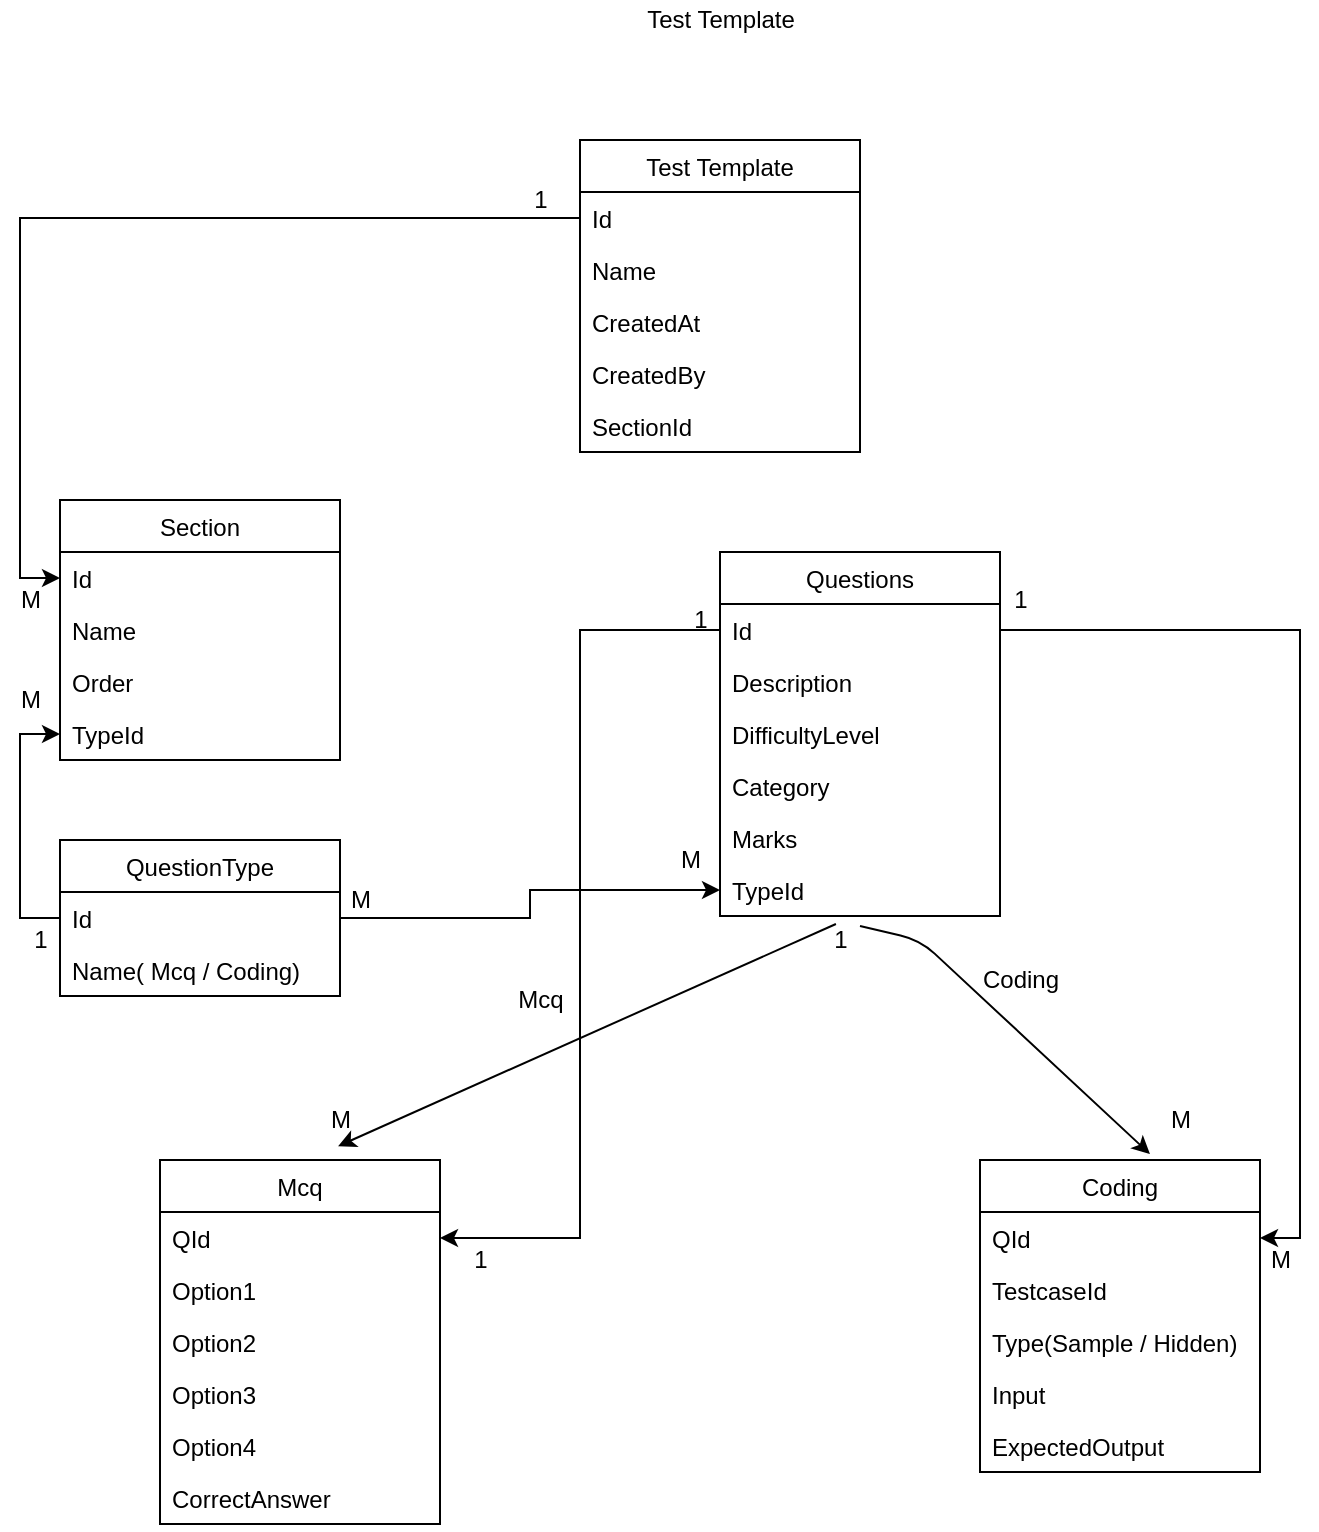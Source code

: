 <mxfile version="14.2.9" type="github">
  <diagram id="wXfgc1KNJ4KFZFpvT1hm" name="Page-1">
    <mxGraphModel dx="1298" dy="882" grid="1" gridSize="10" guides="1" tooltips="1" connect="1" arrows="1" fold="1" page="1" pageScale="1" pageWidth="826" pageHeight="1169" math="0" shadow="0">
      <root>
        <mxCell id="0" />
        <mxCell id="1" parent="0" />
        <mxCell id="Of4Q3CMUklA41UO79PUl-63" value="" style="endArrow=classic;html=1;entryX=0.607;entryY=-0.019;entryDx=0;entryDy=0;entryPerimeter=0;exitX=0.5;exitY=1.192;exitDx=0;exitDy=0;exitPerimeter=0;" edge="1" parent="1" source="Of4Q3CMUklA41UO79PUl-43" target="Of4Q3CMUklA41UO79PUl-53">
          <mxGeometry width="50" height="50" relative="1" as="geometry">
            <mxPoint x="470" y="540" as="sourcePoint" />
            <mxPoint x="520" y="490" as="targetPoint" />
            <Array as="points">
              <mxPoint x="500" y="510" />
            </Array>
          </mxGeometry>
        </mxCell>
        <mxCell id="Of4Q3CMUklA41UO79PUl-2" value="Test Template" style="text;html=1;align=center;verticalAlign=middle;resizable=0;points=[];autosize=1;" vertex="1" parent="1">
          <mxGeometry x="355" y="40" width="90" height="20" as="geometry" />
        </mxCell>
        <mxCell id="Of4Q3CMUklA41UO79PUl-4" value="Test Template" style="swimlane;fontStyle=0;childLayout=stackLayout;horizontal=1;startSize=26;fillColor=none;horizontalStack=0;resizeParent=1;resizeParentMax=0;resizeLast=0;collapsible=1;marginBottom=0;" vertex="1" parent="1">
          <mxGeometry x="330" y="110" width="140" height="156" as="geometry" />
        </mxCell>
        <mxCell id="Of4Q3CMUklA41UO79PUl-37" value="Id" style="text;strokeColor=none;fillColor=none;align=left;verticalAlign=top;spacingLeft=4;spacingRight=4;overflow=hidden;rotatable=0;points=[[0,0.5],[1,0.5]];portConstraint=eastwest;" vertex="1" parent="Of4Q3CMUklA41UO79PUl-4">
          <mxGeometry y="26" width="140" height="26" as="geometry" />
        </mxCell>
        <mxCell id="Of4Q3CMUklA41UO79PUl-5" value="Name" style="text;strokeColor=none;fillColor=none;align=left;verticalAlign=top;spacingLeft=4;spacingRight=4;overflow=hidden;rotatable=0;points=[[0,0.5],[1,0.5]];portConstraint=eastwest;" vertex="1" parent="Of4Q3CMUklA41UO79PUl-4">
          <mxGeometry y="52" width="140" height="26" as="geometry" />
        </mxCell>
        <mxCell id="Of4Q3CMUklA41UO79PUl-6" value="CreatedAt" style="text;strokeColor=none;fillColor=none;align=left;verticalAlign=top;spacingLeft=4;spacingRight=4;overflow=hidden;rotatable=0;points=[[0,0.5],[1,0.5]];portConstraint=eastwest;" vertex="1" parent="Of4Q3CMUklA41UO79PUl-4">
          <mxGeometry y="78" width="140" height="26" as="geometry" />
        </mxCell>
        <mxCell id="Of4Q3CMUklA41UO79PUl-7" value="CreatedBy" style="text;strokeColor=none;fillColor=none;align=left;verticalAlign=top;spacingLeft=4;spacingRight=4;overflow=hidden;rotatable=0;points=[[0,0.5],[1,0.5]];portConstraint=eastwest;" vertex="1" parent="Of4Q3CMUklA41UO79PUl-4">
          <mxGeometry y="104" width="140" height="26" as="geometry" />
        </mxCell>
        <mxCell id="Of4Q3CMUklA41UO79PUl-13" value="SectionId" style="text;strokeColor=none;fillColor=none;align=left;verticalAlign=top;spacingLeft=4;spacingRight=4;overflow=hidden;rotatable=0;points=[[0,0.5],[1,0.5]];portConstraint=eastwest;" vertex="1" parent="Of4Q3CMUklA41UO79PUl-4">
          <mxGeometry y="130" width="140" height="26" as="geometry" />
        </mxCell>
        <mxCell id="Of4Q3CMUklA41UO79PUl-8" value="Section" style="swimlane;fontStyle=0;childLayout=stackLayout;horizontal=1;startSize=26;fillColor=none;horizontalStack=0;resizeParent=1;resizeParentMax=0;resizeLast=0;collapsible=1;marginBottom=0;" vertex="1" parent="1">
          <mxGeometry x="70" y="290" width="140" height="130" as="geometry" />
        </mxCell>
        <mxCell id="Of4Q3CMUklA41UO79PUl-14" value="Id" style="text;strokeColor=none;fillColor=none;align=left;verticalAlign=top;spacingLeft=4;spacingRight=4;overflow=hidden;rotatable=0;points=[[0,0.5],[1,0.5]];portConstraint=eastwest;" vertex="1" parent="Of4Q3CMUklA41UO79PUl-8">
          <mxGeometry y="26" width="140" height="26" as="geometry" />
        </mxCell>
        <mxCell id="Of4Q3CMUklA41UO79PUl-9" value="Name" style="text;strokeColor=none;fillColor=none;align=left;verticalAlign=top;spacingLeft=4;spacingRight=4;overflow=hidden;rotatable=0;points=[[0,0.5],[1,0.5]];portConstraint=eastwest;" vertex="1" parent="Of4Q3CMUklA41UO79PUl-8">
          <mxGeometry y="52" width="140" height="26" as="geometry" />
        </mxCell>
        <mxCell id="Of4Q3CMUklA41UO79PUl-10" value="Order" style="text;strokeColor=none;fillColor=none;align=left;verticalAlign=top;spacingLeft=4;spacingRight=4;overflow=hidden;rotatable=0;points=[[0,0.5],[1,0.5]];portConstraint=eastwest;" vertex="1" parent="Of4Q3CMUklA41UO79PUl-8">
          <mxGeometry y="78" width="140" height="26" as="geometry" />
        </mxCell>
        <mxCell id="Of4Q3CMUklA41UO79PUl-22" value="TypeId" style="text;strokeColor=none;fillColor=none;align=left;verticalAlign=top;spacingLeft=4;spacingRight=4;overflow=hidden;rotatable=0;points=[[0,0.5],[1,0.5]];portConstraint=eastwest;" vertex="1" parent="Of4Q3CMUklA41UO79PUl-8">
          <mxGeometry y="104" width="140" height="26" as="geometry" />
        </mxCell>
        <mxCell id="Of4Q3CMUklA41UO79PUl-15" value="1" style="text;html=1;align=center;verticalAlign=middle;resizable=0;points=[];autosize=1;" vertex="1" parent="1">
          <mxGeometry x="300" y="130" width="20" height="20" as="geometry" />
        </mxCell>
        <mxCell id="Of4Q3CMUklA41UO79PUl-16" value="M" style="text;html=1;align=center;verticalAlign=middle;resizable=0;points=[];autosize=1;" vertex="1" parent="1">
          <mxGeometry x="40" y="330" width="30" height="20" as="geometry" />
        </mxCell>
        <mxCell id="Of4Q3CMUklA41UO79PUl-18" value="QuestionType" style="swimlane;fontStyle=0;childLayout=stackLayout;horizontal=1;startSize=26;fillColor=none;horizontalStack=0;resizeParent=1;resizeParentMax=0;resizeLast=0;collapsible=1;marginBottom=0;" vertex="1" parent="1">
          <mxGeometry x="70" y="460" width="140" height="78" as="geometry" />
        </mxCell>
        <mxCell id="Of4Q3CMUklA41UO79PUl-35" value="Id" style="text;strokeColor=none;fillColor=none;align=left;verticalAlign=top;spacingLeft=4;spacingRight=4;overflow=hidden;rotatable=0;points=[[0,0.5],[1,0.5]];portConstraint=eastwest;" vertex="1" parent="Of4Q3CMUklA41UO79PUl-18">
          <mxGeometry y="26" width="140" height="26" as="geometry" />
        </mxCell>
        <mxCell id="Of4Q3CMUklA41UO79PUl-20" value="Name( Mcq / Coding)" style="text;strokeColor=none;fillColor=none;align=left;verticalAlign=top;spacingLeft=4;spacingRight=4;overflow=hidden;rotatable=0;points=[[0,0.5],[1,0.5]];portConstraint=eastwest;" vertex="1" parent="Of4Q3CMUklA41UO79PUl-18">
          <mxGeometry y="52" width="140" height="26" as="geometry" />
        </mxCell>
        <mxCell id="Of4Q3CMUklA41UO79PUl-33" value="1" style="text;html=1;align=center;verticalAlign=middle;resizable=0;points=[];autosize=1;" vertex="1" parent="1">
          <mxGeometry x="50" y="500" width="20" height="20" as="geometry" />
        </mxCell>
        <mxCell id="Of4Q3CMUklA41UO79PUl-34" value="M" style="text;html=1;align=center;verticalAlign=middle;resizable=0;points=[];autosize=1;" vertex="1" parent="1">
          <mxGeometry x="40" y="380" width="30" height="20" as="geometry" />
        </mxCell>
        <mxCell id="Of4Q3CMUklA41UO79PUl-36" style="edgeStyle=orthogonalEdgeStyle;rounded=0;orthogonalLoop=1;jettySize=auto;html=1;entryX=0;entryY=0.5;entryDx=0;entryDy=0;" edge="1" parent="1" source="Of4Q3CMUklA41UO79PUl-35" target="Of4Q3CMUklA41UO79PUl-22">
          <mxGeometry relative="1" as="geometry" />
        </mxCell>
        <mxCell id="Of4Q3CMUklA41UO79PUl-38" style="edgeStyle=orthogonalEdgeStyle;rounded=0;orthogonalLoop=1;jettySize=auto;html=1;exitX=0;exitY=0.5;exitDx=0;exitDy=0;entryX=0;entryY=0.5;entryDx=0;entryDy=0;" edge="1" parent="1" source="Of4Q3CMUklA41UO79PUl-37" target="Of4Q3CMUklA41UO79PUl-14">
          <mxGeometry relative="1" as="geometry" />
        </mxCell>
        <mxCell id="Of4Q3CMUklA41UO79PUl-39" value="Questions" style="swimlane;fontStyle=0;childLayout=stackLayout;horizontal=1;startSize=26;fillColor=none;horizontalStack=0;resizeParent=1;resizeParentMax=0;resizeLast=0;collapsible=1;marginBottom=0;" vertex="1" parent="1">
          <mxGeometry x="400" y="316" width="140" height="182" as="geometry" />
        </mxCell>
        <mxCell id="Of4Q3CMUklA41UO79PUl-40" value="Id" style="text;strokeColor=none;fillColor=none;align=left;verticalAlign=top;spacingLeft=4;spacingRight=4;overflow=hidden;rotatable=0;points=[[0,0.5],[1,0.5]];portConstraint=eastwest;" vertex="1" parent="Of4Q3CMUklA41UO79PUl-39">
          <mxGeometry y="26" width="140" height="26" as="geometry" />
        </mxCell>
        <mxCell id="Of4Q3CMUklA41UO79PUl-41" value="Description" style="text;strokeColor=none;fillColor=none;align=left;verticalAlign=top;spacingLeft=4;spacingRight=4;overflow=hidden;rotatable=0;points=[[0,0.5],[1,0.5]];portConstraint=eastwest;" vertex="1" parent="Of4Q3CMUklA41UO79PUl-39">
          <mxGeometry y="52" width="140" height="26" as="geometry" />
        </mxCell>
        <mxCell id="Of4Q3CMUklA41UO79PUl-42" value="DifficultyLevel" style="text;strokeColor=none;fillColor=none;align=left;verticalAlign=top;spacingLeft=4;spacingRight=4;overflow=hidden;rotatable=0;points=[[0,0.5],[1,0.5]];portConstraint=eastwest;" vertex="1" parent="Of4Q3CMUklA41UO79PUl-39">
          <mxGeometry y="78" width="140" height="26" as="geometry" />
        </mxCell>
        <mxCell id="Of4Q3CMUklA41UO79PUl-44" value="Category" style="text;strokeColor=none;fillColor=none;align=left;verticalAlign=top;spacingLeft=4;spacingRight=4;overflow=hidden;rotatable=0;points=[[0,0.5],[1,0.5]];portConstraint=eastwest;" vertex="1" parent="Of4Q3CMUklA41UO79PUl-39">
          <mxGeometry y="104" width="140" height="26" as="geometry" />
        </mxCell>
        <mxCell id="Of4Q3CMUklA41UO79PUl-83" value="Marks" style="text;strokeColor=none;fillColor=none;align=left;verticalAlign=top;spacingLeft=4;spacingRight=4;overflow=hidden;rotatable=0;points=[[0,0.5],[1,0.5]];portConstraint=eastwest;" vertex="1" parent="Of4Q3CMUklA41UO79PUl-39">
          <mxGeometry y="130" width="140" height="26" as="geometry" />
        </mxCell>
        <mxCell id="Of4Q3CMUklA41UO79PUl-43" value="TypeId" style="text;strokeColor=none;fillColor=none;align=left;verticalAlign=top;spacingLeft=4;spacingRight=4;overflow=hidden;rotatable=0;points=[[0,0.5],[1,0.5]];portConstraint=eastwest;" vertex="1" parent="Of4Q3CMUklA41UO79PUl-39">
          <mxGeometry y="156" width="140" height="26" as="geometry" />
        </mxCell>
        <mxCell id="Of4Q3CMUklA41UO79PUl-45" style="edgeStyle=orthogonalEdgeStyle;rounded=0;orthogonalLoop=1;jettySize=auto;html=1;entryX=0;entryY=0.5;entryDx=0;entryDy=0;" edge="1" parent="1" source="Of4Q3CMUklA41UO79PUl-35" target="Of4Q3CMUklA41UO79PUl-43">
          <mxGeometry relative="1" as="geometry" />
        </mxCell>
        <mxCell id="Of4Q3CMUklA41UO79PUl-46" value="M" style="text;html=1;align=center;verticalAlign=middle;resizable=0;points=[];autosize=1;" vertex="1" parent="1">
          <mxGeometry x="205" y="480" width="30" height="20" as="geometry" />
        </mxCell>
        <mxCell id="Of4Q3CMUklA41UO79PUl-48" value="M" style="text;html=1;align=center;verticalAlign=middle;resizable=0;points=[];autosize=1;" vertex="1" parent="1">
          <mxGeometry x="370" y="460" width="30" height="20" as="geometry" />
        </mxCell>
        <mxCell id="Of4Q3CMUklA41UO79PUl-49" value="Mcq" style="swimlane;fontStyle=0;childLayout=stackLayout;horizontal=1;startSize=26;fillColor=none;horizontalStack=0;resizeParent=1;resizeParentMax=0;resizeLast=0;collapsible=1;marginBottom=0;" vertex="1" parent="1">
          <mxGeometry x="120" y="620" width="140" height="182" as="geometry" />
        </mxCell>
        <mxCell id="Of4Q3CMUklA41UO79PUl-70" value="QId" style="text;strokeColor=none;fillColor=none;align=left;verticalAlign=top;spacingLeft=4;spacingRight=4;overflow=hidden;rotatable=0;points=[[0,0.5],[1,0.5]];portConstraint=eastwest;" vertex="1" parent="Of4Q3CMUklA41UO79PUl-49">
          <mxGeometry y="26" width="140" height="26" as="geometry" />
        </mxCell>
        <mxCell id="Of4Q3CMUklA41UO79PUl-50" value="Option1" style="text;strokeColor=none;fillColor=none;align=left;verticalAlign=top;spacingLeft=4;spacingRight=4;overflow=hidden;rotatable=0;points=[[0,0.5],[1,0.5]];portConstraint=eastwest;" vertex="1" parent="Of4Q3CMUklA41UO79PUl-49">
          <mxGeometry y="52" width="140" height="26" as="geometry" />
        </mxCell>
        <mxCell id="Of4Q3CMUklA41UO79PUl-51" value="Option2" style="text;strokeColor=none;fillColor=none;align=left;verticalAlign=top;spacingLeft=4;spacingRight=4;overflow=hidden;rotatable=0;points=[[0,0.5],[1,0.5]];portConstraint=eastwest;" vertex="1" parent="Of4Q3CMUklA41UO79PUl-49">
          <mxGeometry y="78" width="140" height="26" as="geometry" />
        </mxCell>
        <mxCell id="Of4Q3CMUklA41UO79PUl-52" value="Option3" style="text;strokeColor=none;fillColor=none;align=left;verticalAlign=top;spacingLeft=4;spacingRight=4;overflow=hidden;rotatable=0;points=[[0,0.5],[1,0.5]];portConstraint=eastwest;" vertex="1" parent="Of4Q3CMUklA41UO79PUl-49">
          <mxGeometry y="104" width="140" height="26" as="geometry" />
        </mxCell>
        <mxCell id="Of4Q3CMUklA41UO79PUl-68" value="Option4" style="text;strokeColor=none;fillColor=none;align=left;verticalAlign=top;spacingLeft=4;spacingRight=4;overflow=hidden;rotatable=0;points=[[0,0.5],[1,0.5]];portConstraint=eastwest;" vertex="1" parent="Of4Q3CMUklA41UO79PUl-49">
          <mxGeometry y="130" width="140" height="26" as="geometry" />
        </mxCell>
        <mxCell id="Of4Q3CMUklA41UO79PUl-69" value="CorrectAnswer" style="text;strokeColor=none;fillColor=none;align=left;verticalAlign=top;spacingLeft=4;spacingRight=4;overflow=hidden;rotatable=0;points=[[0,0.5],[1,0.5]];portConstraint=eastwest;" vertex="1" parent="Of4Q3CMUklA41UO79PUl-49">
          <mxGeometry y="156" width="140" height="26" as="geometry" />
        </mxCell>
        <mxCell id="Of4Q3CMUklA41UO79PUl-53" value="Coding" style="swimlane;fontStyle=0;childLayout=stackLayout;horizontal=1;startSize=26;fillColor=none;horizontalStack=0;resizeParent=1;resizeParentMax=0;resizeLast=0;collapsible=1;marginBottom=0;" vertex="1" parent="1">
          <mxGeometry x="530" y="620" width="140" height="156" as="geometry" />
        </mxCell>
        <mxCell id="Of4Q3CMUklA41UO79PUl-54" value="QId" style="text;strokeColor=none;fillColor=none;align=left;verticalAlign=top;spacingLeft=4;spacingRight=4;overflow=hidden;rotatable=0;points=[[0,0.5],[1,0.5]];portConstraint=eastwest;" vertex="1" parent="Of4Q3CMUklA41UO79PUl-53">
          <mxGeometry y="26" width="140" height="26" as="geometry" />
        </mxCell>
        <mxCell id="Of4Q3CMUklA41UO79PUl-55" value="TestcaseId" style="text;strokeColor=none;fillColor=none;align=left;verticalAlign=top;spacingLeft=4;spacingRight=4;overflow=hidden;rotatable=0;points=[[0,0.5],[1,0.5]];portConstraint=eastwest;" vertex="1" parent="Of4Q3CMUklA41UO79PUl-53">
          <mxGeometry y="52" width="140" height="26" as="geometry" />
        </mxCell>
        <mxCell id="Of4Q3CMUklA41UO79PUl-80" value="Type(Sample / Hidden)" style="text;strokeColor=none;fillColor=none;align=left;verticalAlign=top;spacingLeft=4;spacingRight=4;overflow=hidden;rotatable=0;points=[[0,0.5],[1,0.5]];portConstraint=eastwest;" vertex="1" parent="Of4Q3CMUklA41UO79PUl-53">
          <mxGeometry y="78" width="140" height="26" as="geometry" />
        </mxCell>
        <mxCell id="Of4Q3CMUklA41UO79PUl-75" value="Input" style="text;strokeColor=none;fillColor=none;align=left;verticalAlign=top;spacingLeft=4;spacingRight=4;overflow=hidden;rotatable=0;points=[[0,0.5],[1,0.5]];portConstraint=eastwest;" vertex="1" parent="Of4Q3CMUklA41UO79PUl-53">
          <mxGeometry y="104" width="140" height="26" as="geometry" />
        </mxCell>
        <mxCell id="Of4Q3CMUklA41UO79PUl-76" value="ExpectedOutput" style="text;strokeColor=none;fillColor=none;align=left;verticalAlign=top;spacingLeft=4;spacingRight=4;overflow=hidden;rotatable=0;points=[[0,0.5],[1,0.5]];portConstraint=eastwest;" vertex="1" parent="Of4Q3CMUklA41UO79PUl-53">
          <mxGeometry y="130" width="140" height="26" as="geometry" />
        </mxCell>
        <mxCell id="Of4Q3CMUklA41UO79PUl-60" value="" style="endArrow=classic;html=1;entryX=0.636;entryY=-0.038;entryDx=0;entryDy=0;entryPerimeter=0;exitX=0.414;exitY=1.154;exitDx=0;exitDy=0;exitPerimeter=0;" edge="1" parent="1" source="Of4Q3CMUklA41UO79PUl-43" target="Of4Q3CMUklA41UO79PUl-49">
          <mxGeometry width="50" height="50" relative="1" as="geometry">
            <mxPoint x="520" y="490" as="sourcePoint" />
            <mxPoint x="470" y="540" as="targetPoint" />
            <Array as="points" />
          </mxGeometry>
        </mxCell>
        <mxCell id="Of4Q3CMUklA41UO79PUl-61" value="Mcq" style="text;html=1;align=center;verticalAlign=middle;resizable=0;points=[];autosize=1;" vertex="1" parent="1">
          <mxGeometry x="290" y="530" width="40" height="20" as="geometry" />
        </mxCell>
        <mxCell id="Of4Q3CMUklA41UO79PUl-64" value="Coding" style="text;html=1;align=center;verticalAlign=middle;resizable=0;points=[];autosize=1;" vertex="1" parent="1">
          <mxGeometry x="525" y="520" width="50" height="20" as="geometry" />
        </mxCell>
        <mxCell id="Of4Q3CMUklA41UO79PUl-65" value="1" style="text;html=1;align=center;verticalAlign=middle;resizable=0;points=[];autosize=1;" vertex="1" parent="1">
          <mxGeometry x="450" y="500" width="20" height="20" as="geometry" />
        </mxCell>
        <mxCell id="Of4Q3CMUklA41UO79PUl-66" value="M" style="text;html=1;align=center;verticalAlign=middle;resizable=0;points=[];autosize=1;" vertex="1" parent="1">
          <mxGeometry x="195" y="590" width="30" height="20" as="geometry" />
        </mxCell>
        <mxCell id="Of4Q3CMUklA41UO79PUl-67" value="M" style="text;html=1;align=center;verticalAlign=middle;resizable=0;points=[];autosize=1;" vertex="1" parent="1">
          <mxGeometry x="615" y="590" width="30" height="20" as="geometry" />
        </mxCell>
        <mxCell id="Of4Q3CMUklA41UO79PUl-71" style="edgeStyle=orthogonalEdgeStyle;rounded=0;orthogonalLoop=1;jettySize=auto;html=1;" edge="1" parent="1" source="Of4Q3CMUklA41UO79PUl-40" target="Of4Q3CMUklA41UO79PUl-70">
          <mxGeometry relative="1" as="geometry" />
        </mxCell>
        <mxCell id="Of4Q3CMUklA41UO79PUl-72" value="1" style="text;html=1;align=center;verticalAlign=middle;resizable=0;points=[];autosize=1;" vertex="1" parent="1">
          <mxGeometry x="380" y="340" width="20" height="20" as="geometry" />
        </mxCell>
        <mxCell id="Of4Q3CMUklA41UO79PUl-73" value="1" style="text;html=1;align=center;verticalAlign=middle;resizable=0;points=[];autosize=1;" vertex="1" parent="1">
          <mxGeometry x="270" y="660" width="20" height="20" as="geometry" />
        </mxCell>
        <mxCell id="Of4Q3CMUklA41UO79PUl-77" style="edgeStyle=orthogonalEdgeStyle;rounded=0;orthogonalLoop=1;jettySize=auto;html=1;exitX=1;exitY=0.5;exitDx=0;exitDy=0;entryX=1;entryY=0.5;entryDx=0;entryDy=0;" edge="1" parent="1" source="Of4Q3CMUklA41UO79PUl-40" target="Of4Q3CMUklA41UO79PUl-54">
          <mxGeometry relative="1" as="geometry" />
        </mxCell>
        <mxCell id="Of4Q3CMUklA41UO79PUl-78" value="1" style="text;html=1;align=center;verticalAlign=middle;resizable=0;points=[];autosize=1;" vertex="1" parent="1">
          <mxGeometry x="540" y="330" width="20" height="20" as="geometry" />
        </mxCell>
        <mxCell id="Of4Q3CMUklA41UO79PUl-79" value="M" style="text;html=1;align=center;verticalAlign=middle;resizable=0;points=[];autosize=1;" vertex="1" parent="1">
          <mxGeometry x="665" y="660" width="30" height="20" as="geometry" />
        </mxCell>
      </root>
    </mxGraphModel>
  </diagram>
</mxfile>
